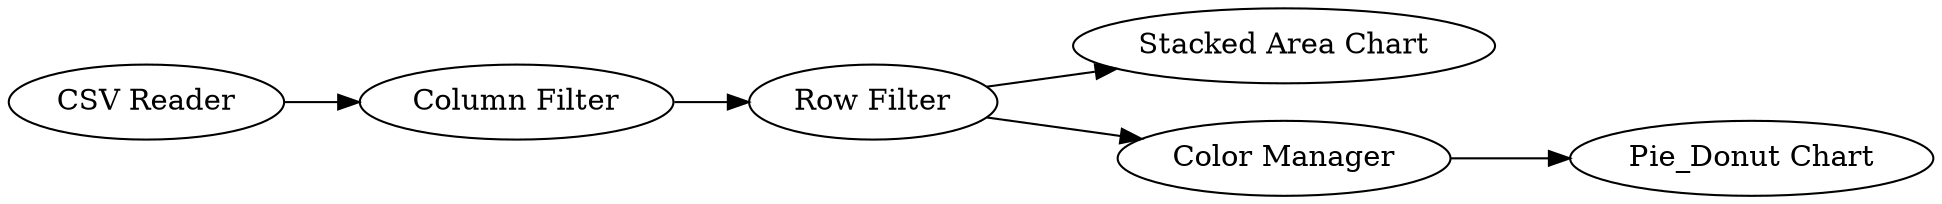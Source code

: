 digraph {
	2 [label="Column Filter"]
	3 [label="Row Filter"]
	4 [label="Stacked Area Chart"]
	5 [label="Color Manager"]
	6 [label="Pie_Donut Chart"]
	7 [label="CSV Reader"]
	2 -> 3
	3 -> 4
	3 -> 5
	5 -> 6
	7 -> 2
	rankdir=LR
}
